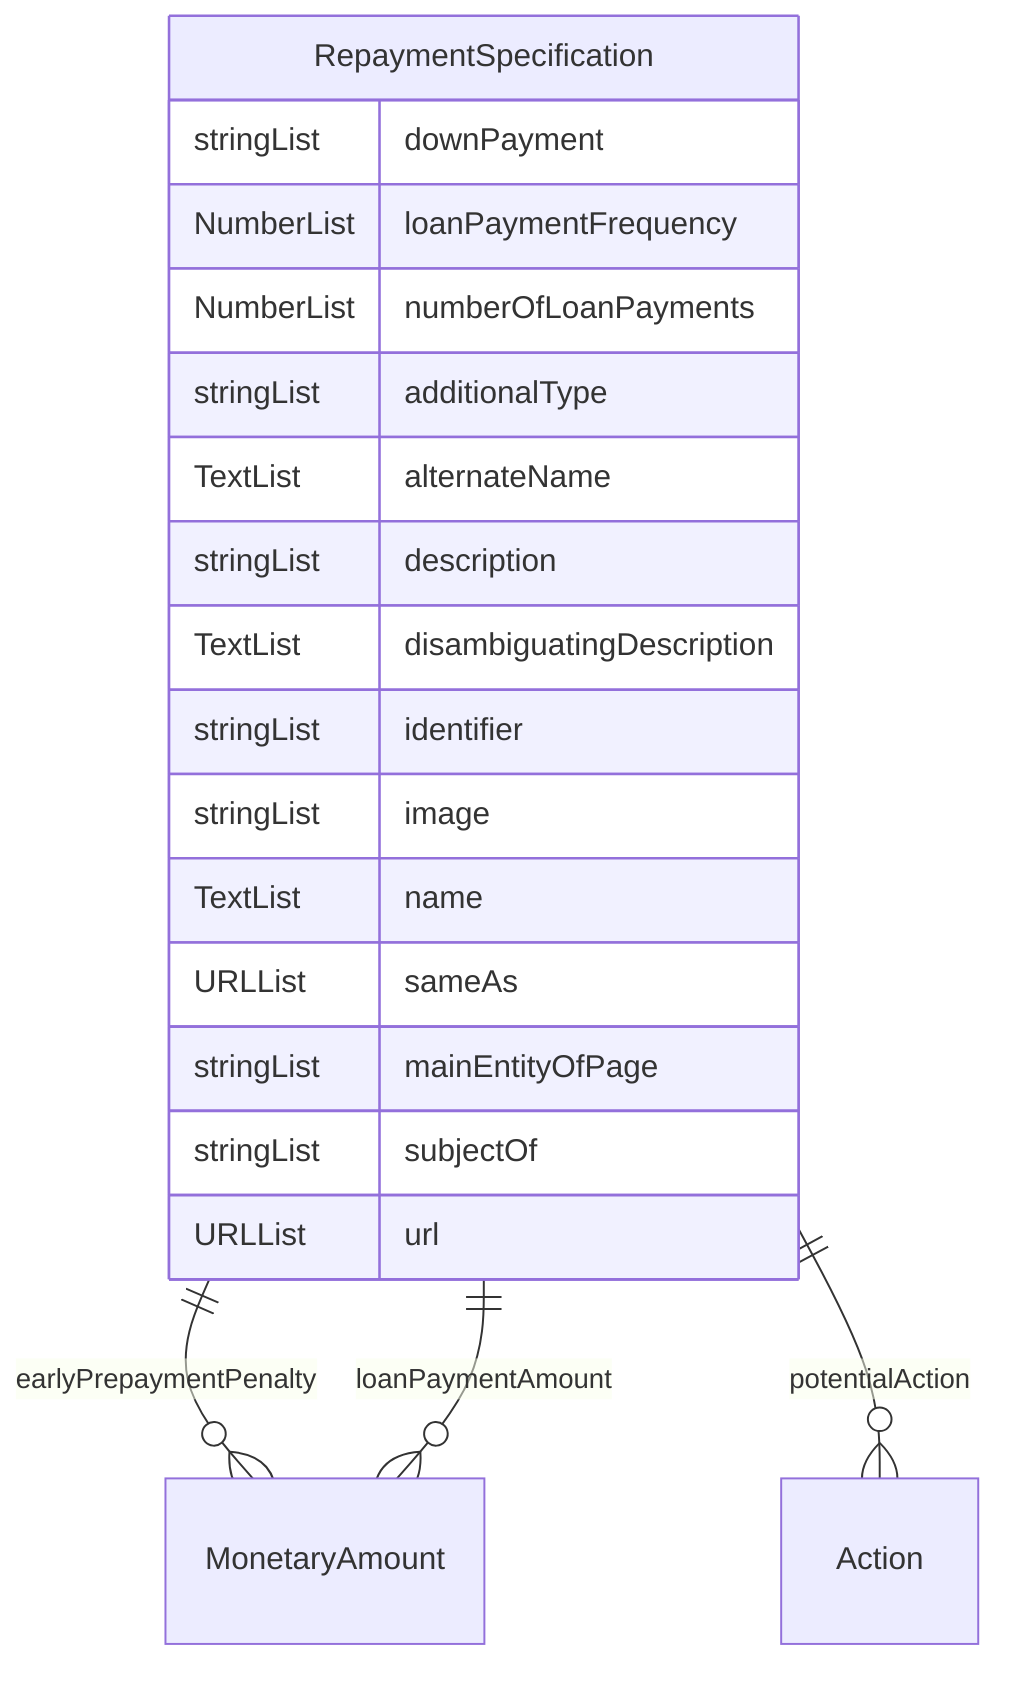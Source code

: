 erDiagram
RepaymentSpecification {
    stringList downPayment  
    NumberList loanPaymentFrequency  
    NumberList numberOfLoanPayments  
    stringList additionalType  
    TextList alternateName  
    stringList description  
    TextList disambiguatingDescription  
    stringList identifier  
    stringList image  
    TextList name  
    URLList sameAs  
    stringList mainEntityOfPage  
    stringList subjectOf  
    URLList url  
}

RepaymentSpecification ||--}o MonetaryAmount : "earlyPrepaymentPenalty"
RepaymentSpecification ||--}o MonetaryAmount : "loanPaymentAmount"
RepaymentSpecification ||--}o Action : "potentialAction"